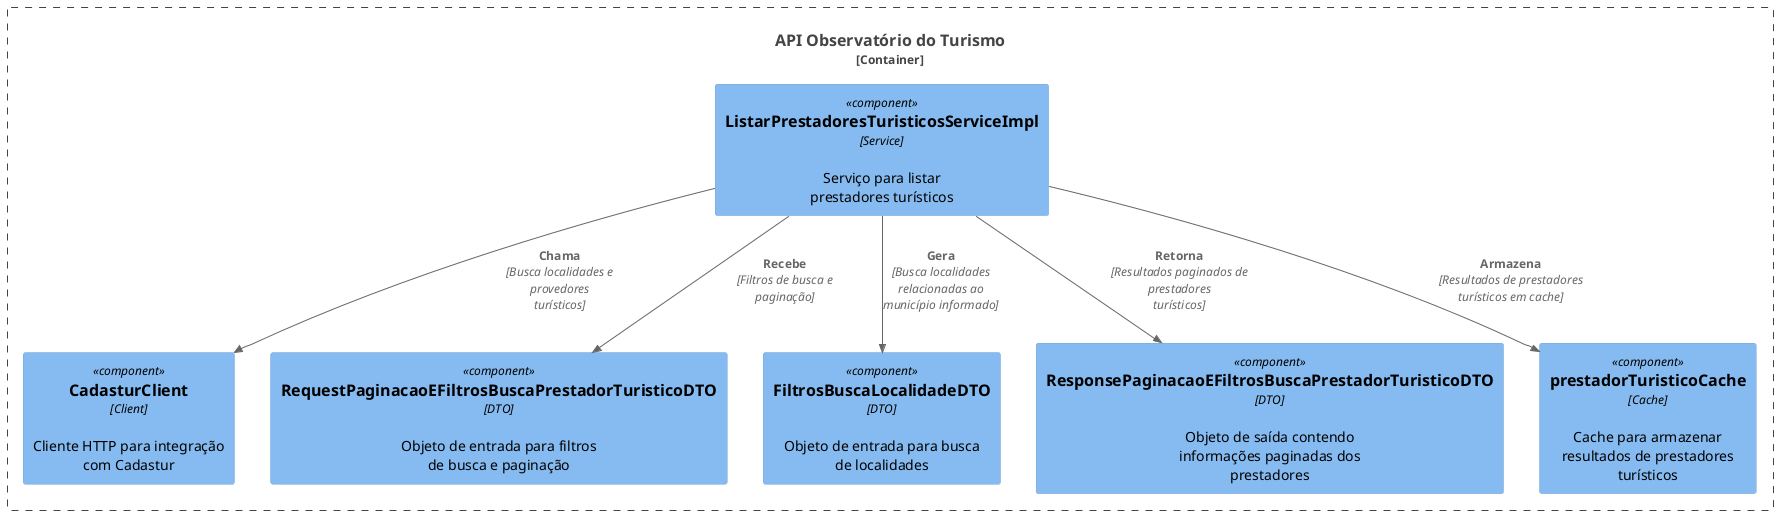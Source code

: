 @startuml
!define C4_COMPONENT
!include <C4/C4_Component.puml>

Container_Boundary(api, "API Observatório do Turismo") {
    Component(service, "ListarPrestadoresTuristicosServiceImpl", "Service", "Serviço para listar prestadores turísticos")
    Component(client, "CadasturClient", "Client", "Cliente HTTP para integração com Cadastur")
    Component(dtoFiltrosRequest, "RequestPaginacaoEFiltrosBuscaPrestadorTuristicoDTO", "DTO", "Objeto de entrada para filtros de busca e paginação")
    Component(dtoFiltrosLocalidade, "FiltrosBuscaLocalidadeDTO", "DTO", "Objeto de entrada para busca de localidades")
    Component(dtoResponse, "ResponsePaginacaoEFiltrosBuscaPrestadorTuristicoDTO", "DTO", "Objeto de saída contendo informações paginadas dos prestadores")
    Component(cache, "prestadorTuristicoCache", "Cache", "Cache para armazenar resultados de prestadores turísticos")
}

Rel(service, client, "Chama", "Busca localidades e provedores turísticos")
Rel(service, cache, "Armazena", "Resultados de prestadores turísticos em cache")
Rel(service, dtoFiltrosRequest, "Recebe", "Filtros de busca e paginação")
Rel(service, dtoResponse, "Retorna", "Resultados paginados de prestadores turísticos")
Rel(service, dtoFiltrosLocalidade, "Gera", "Busca localidades relacionadas ao município informado")
@enduml
